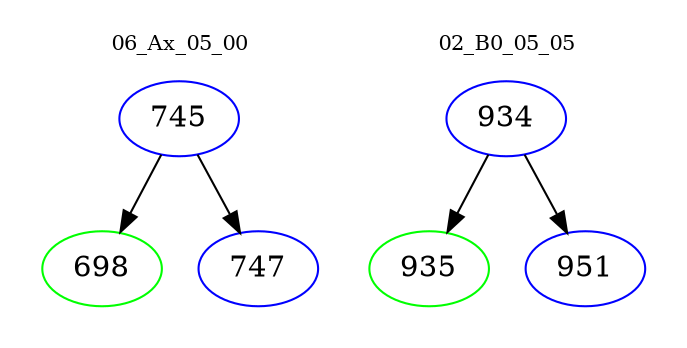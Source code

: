 digraph{
subgraph cluster_0 {
color = white
label = "06_Ax_05_00";
fontsize=10;
T0_745 [label="745", color="blue"]
T0_745 -> T0_698 [color="black"]
T0_698 [label="698", color="green"]
T0_745 -> T0_747 [color="black"]
T0_747 [label="747", color="blue"]
}
subgraph cluster_1 {
color = white
label = "02_B0_05_05";
fontsize=10;
T1_934 [label="934", color="blue"]
T1_934 -> T1_935 [color="black"]
T1_935 [label="935", color="green"]
T1_934 -> T1_951 [color="black"]
T1_951 [label="951", color="blue"]
}
}

